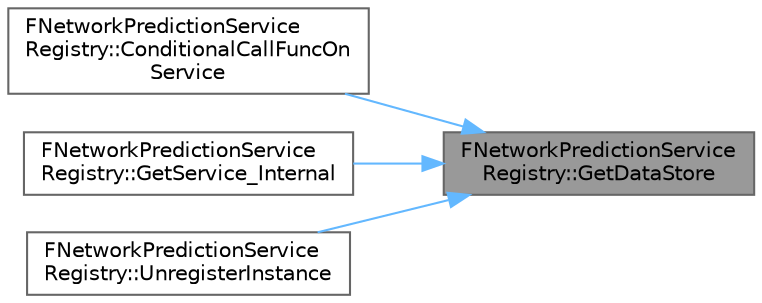 digraph "FNetworkPredictionServiceRegistry::GetDataStore"
{
 // INTERACTIVE_SVG=YES
 // LATEX_PDF_SIZE
  bgcolor="transparent";
  edge [fontname=Helvetica,fontsize=10,labelfontname=Helvetica,labelfontsize=10];
  node [fontname=Helvetica,fontsize=10,shape=box,height=0.2,width=0.4];
  rankdir="RL";
  Node1 [id="Node000001",label="FNetworkPredictionService\lRegistry::GetDataStore",height=0.2,width=0.4,color="gray40", fillcolor="grey60", style="filled", fontcolor="black",tooltip=" "];
  Node1 -> Node2 [id="edge1_Node000001_Node000002",dir="back",color="steelblue1",style="solid",tooltip=" "];
  Node2 [id="Node000002",label="FNetworkPredictionService\lRegistry::ConditionalCallFuncOn\lService",height=0.2,width=0.4,color="grey40", fillcolor="white", style="filled",URL="$d0/d22/classFNetworkPredictionServiceRegistry.html#a45d61c7ed58fffbbf0f054e73c972f7a",tooltip=" "];
  Node1 -> Node3 [id="edge2_Node000001_Node000003",dir="back",color="steelblue1",style="solid",tooltip=" "];
  Node3 [id="Node000003",label="FNetworkPredictionService\lRegistry::GetService_Internal",height=0.2,width=0.4,color="grey40", fillcolor="white", style="filled",URL="$d0/d22/classFNetworkPredictionServiceRegistry.html#ae5768390cd0a8ed3b982987f6881fb7c",tooltip=" "];
  Node1 -> Node4 [id="edge3_Node000001_Node000004",dir="back",color="steelblue1",style="solid",tooltip=" "];
  Node4 [id="Node000004",label="FNetworkPredictionService\lRegistry::UnregisterInstance",height=0.2,width=0.4,color="grey40", fillcolor="white", style="filled",URL="$d0/d22/classFNetworkPredictionServiceRegistry.html#a44dda77af706d4625226b5ee6e5ccc83",tooltip=" "];
}
